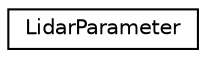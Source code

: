 digraph "Graphical Class Hierarchy"
{
 // LATEX_PDF_SIZE
  edge [fontname="Helvetica",fontsize="10",labelfontname="Helvetica",labelfontsize="10"];
  node [fontname="Helvetica",fontsize="10",shape=record];
  rankdir="LR";
  Node0 [label="LidarParameter",height=0.2,width=0.4,color="black", fillcolor="white", style="filled",URL="$structLidarParameter.html",tooltip="The LidarParameter struct."];
}
